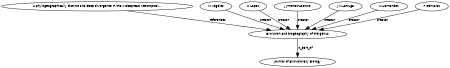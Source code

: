 digraph G {
size="3,3";
node [fontsize=7, fontname="Helvetica"];
edge [fontsize=7, fontname="Helvetica"];
node0 [label="Evolution and biogeography of the genus", width=0.27433100247,height=0.27433100247];
node1 [label="A phylogeographically distinct and deep divergence in the widespread Neotropical...", width=0.27433100247,height=0.27433100247];
node2 [label="M Nogales", width=0.27433100247,height=0.27433100247];
node3 [label="M López", width=0.27433100247,height=0.27433100247];
node4 [label="J Jiménez-Asensio", width=0.27433100247,height=0.27433100247];
node5 [label="J M Larruga", width=0.27433100247,height=0.27433100247];
node6 [label="M Hernández", width=0.27433100247,height=0.27433100247];
node7 [label="P González", width=0.27433100247,height=0.27433100247];
node8 [label="Journal of Evolutionary Biology", width=0.27433100247,height=0.27433100247];
node1 -> node0 [label="references"];
node2 -> node0 [label="creator"];
node3 -> node0 [label="creator"];
node4 -> node0 [label="creator"];
node5 -> node0 [label="creator"];
node6 -> node0 [label="creator"];
node7 -> node0 [label="creator"];
node0 -> node8 [label="is_part_of"];
}

